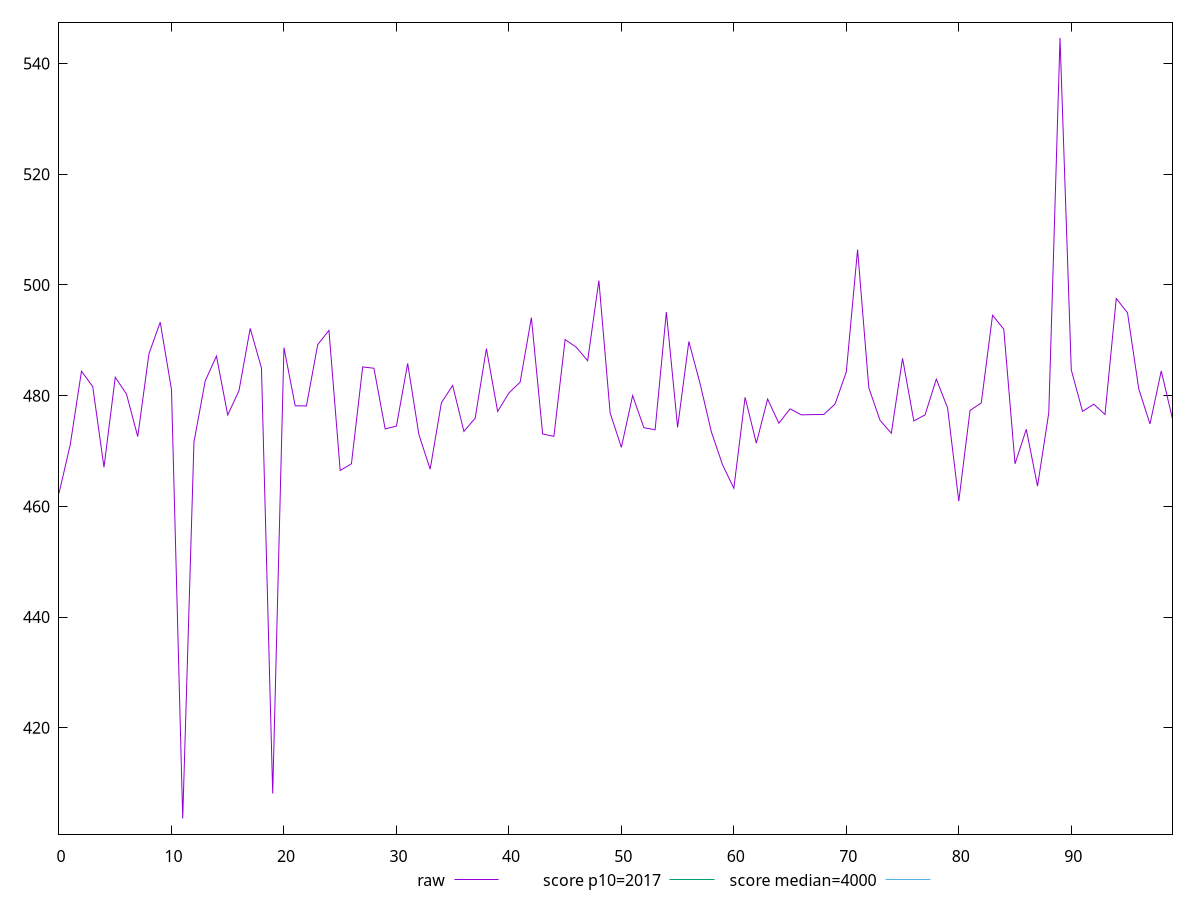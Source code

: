 reset

$raw <<EOF
0 462.3599999999999
1 471.148
2 484.4360000000001
3 481.64
4 467.0559999999998
5 483.32800000000026
6 480.29600000000016
7 472.6080000000003
8 487.5880000000002
9 493.2760000000004
10 481.11600000000027
11 403.6120000000001
12 471.63600000000065
13 482.67600000000016
14 487.1560000000006
15 476.516
16 480.8840000000004
17 492.168
18 485.008
19 408.1279999999999
20 488.68800000000016
21 478.1800000000001
22 478.14800000000014
23 489.21600000000024
24 491.8000000000004
25 466.48800000000034
26 467.70400000000035
27 485.19600000000025
28 484.96400000000006
29 473.9920000000006
30 474.5160000000002
31 485.8280000000003
32 472.95200000000006
33 466.72
34 478.73200000000054
35 481.8520000000004
36 473.54400000000044
37 475.93600000000004
38 488.5120000000004
39 477.16000000000025
40 480.4880000000002
41 482.45200000000034
42 494.1080000000003
43 473.09200000000016
44 472.65200000000044
45 490.14400000000046
46 488.7319999999999
47 486.3240000000002
48 500.8000000000002
49 476.89600000000024
50 470.664
51 480.0200000000003
52 474.22000000000014
53 473.84400000000056
54 495.108
55 474.28800000000007
56 489.7920000000001
57 482.1640000000002
58 473.4720000000001
59 467.48799999999994
60 463.2760000000002
61 479.7040000000002
62 471.41200000000015
63 479.3960000000004
64 475.0320000000004
65 477.624
66 476.54
67 476.5840000000001
68 476.6200000000002
69 478.4920000000004
70 484.31999999999977
71 506.3920000000003
72 481.4240000000001
73 475.54400000000015
74 473.228
75 486.75200000000063
76 475.4440000000006
77 476.53200000000004
78 482.99600000000004
79 477.8240000000002
80 460.9520000000001
81 477.33600000000024
82 478.70000000000005
83 494.53200000000004
84 492.01199999999994
85 467.70400000000006
86 473.92800000000034
87 463.66399999999993
88 476.90000000000026
89 544.6400000000001
90 484.6640000000002
91 477.1640000000001
92 478.4640000000001
93 476.60400000000004
94 497.5600000000002
95 494.9800000000003
96 481.23600000000044
97 474.89200000000017
98 484.4760000000001
99 475.79600000000005
EOF

set key outside below
set xrange [0:99]
set yrange [400.7914400000001:547.4605600000001]
set trange [400.7914400000001:547.4605600000001]
set terminal svg size 640, 500 enhanced background rgb 'white'
set output "reprap/mainthread-work-breakdown/samples/pages+cached+noexternal+nocss/raw/values.svg"

plot $raw title "raw" with line, \
     2017 title "score p10=2017", \
     4000 title "score median=4000"

reset

